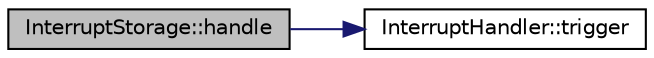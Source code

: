 digraph "InterruptStorage::handle"
{
  bgcolor="transparent";
  edge [fontname="Helvetica",fontsize="10",labelfontname="Helvetica",labelfontsize="10"];
  node [fontname="Helvetica",fontsize="10",shape=record];
  rankdir="LR";
  Node1 [label="InterruptStorage::handle",height=0.2,width=0.4,color="black", fillcolor="grey75", style="filled", fontcolor="black"];
  Node1 -> Node2 [color="midnightblue",fontsize="10",style="solid",fontname="Helvetica"];
  Node2 [label="InterruptHandler::trigger",height=0.2,width=0.4,color="black",URL="$classInterruptHandler.html#a876028e059219f65808f1f3946c7210b",tooltip="abstrakte Funktion zur Interruptbehandlung "];
}
